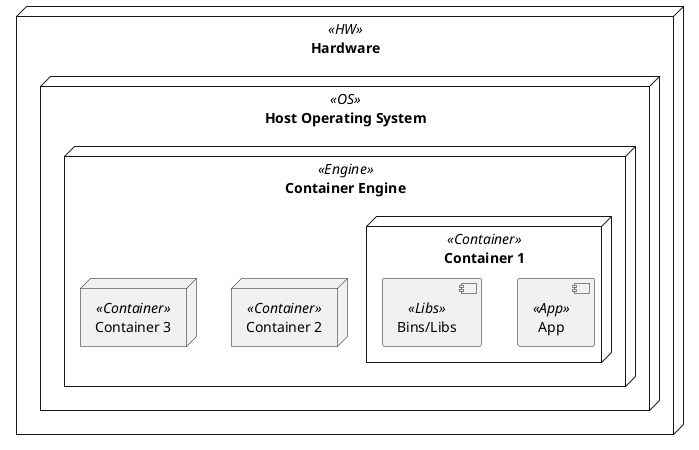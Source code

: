 @startuml
skinparam rectangle {
  BackgroundColor<<HW>> #D8C7E6
  BackgroundColor<<OS>> #FFF2CC
  BackgroundColor<<Engine>> #DAE8FC
  BackgroundColor<<Container>> #FFFFFF
  BackgroundColor<<App>> #D5E8D4
  BackgroundColor<<Libs>> #DAE8FC
  BorderColor black
}

node "Hardware" <<HW>> {
  node "Host Operating System" <<OS>> {
    node "Container Engine" <<Engine>> {

      node "Container 1" <<Container>> {
        component "App" <<App>>
        component "Bins/Libs" <<Libs>>
      }

      node "Container 2" <<Container>> {
        component "App" <<App>>
        component "Bins/Libs" <<Libs>>
      }

      node "Container 3" <<Container>> {
        component "App" <<App>>
        component "Bins/Libs" <<Libs>>
      }
    }
  }
}

@enduml
